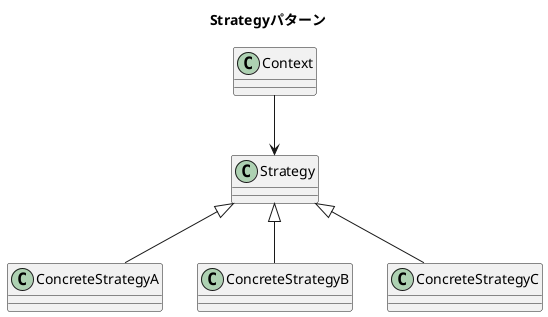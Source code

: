 @startuml strategy_pattern
top to bottom direction
title Strategyパターン
Context --> Strategy
Strategy <|-- ConcreteStrategyA
Strategy <|-- ConcreteStrategyB
Strategy <|-- ConcreteStrategyC
@enduml

@startuml display_layout_control
top to bottom direction
title 画面レイアウト制御（java.awtパッケージ）
Container --> LayoutManager
LayoutManager <|.. FlowLayout
LayoutManager <|.. BorderLayout
LayoutManager <|.. GridLayout
LayoutManager <|.. GridBagLayout
@enduml